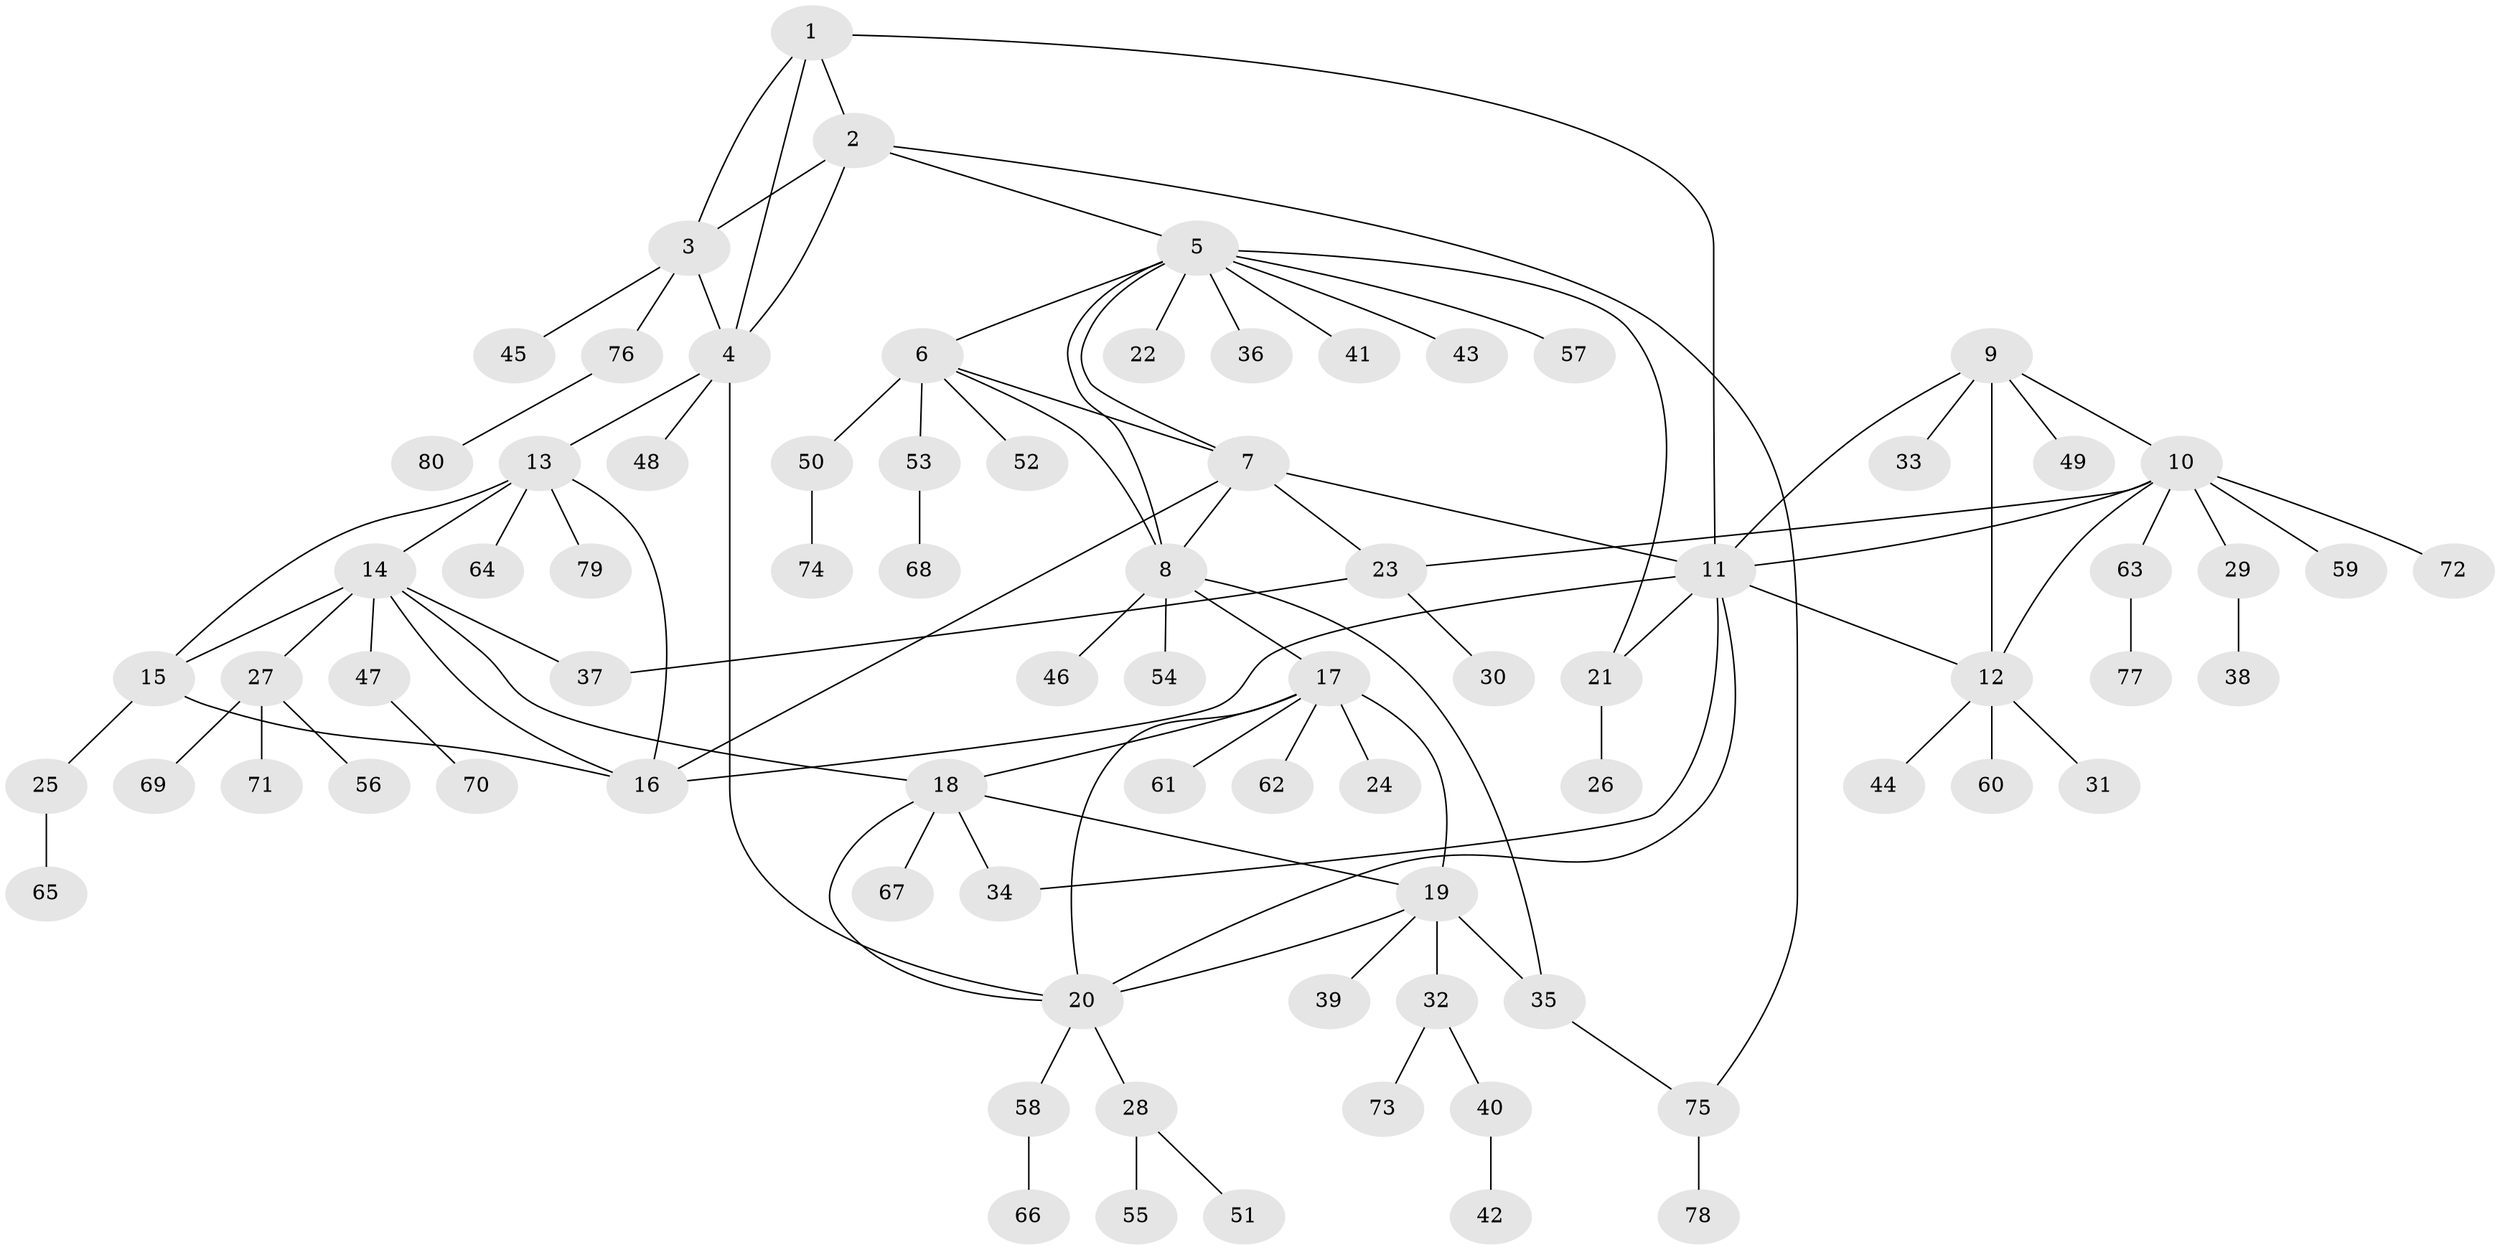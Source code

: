 // Generated by graph-tools (version 1.1) at 2025/02/03/09/25 03:02:39]
// undirected, 80 vertices, 106 edges
graph export_dot {
graph [start="1"]
  node [color=gray90,style=filled];
  1;
  2;
  3;
  4;
  5;
  6;
  7;
  8;
  9;
  10;
  11;
  12;
  13;
  14;
  15;
  16;
  17;
  18;
  19;
  20;
  21;
  22;
  23;
  24;
  25;
  26;
  27;
  28;
  29;
  30;
  31;
  32;
  33;
  34;
  35;
  36;
  37;
  38;
  39;
  40;
  41;
  42;
  43;
  44;
  45;
  46;
  47;
  48;
  49;
  50;
  51;
  52;
  53;
  54;
  55;
  56;
  57;
  58;
  59;
  60;
  61;
  62;
  63;
  64;
  65;
  66;
  67;
  68;
  69;
  70;
  71;
  72;
  73;
  74;
  75;
  76;
  77;
  78;
  79;
  80;
  1 -- 2;
  1 -- 3;
  1 -- 4;
  1 -- 11;
  2 -- 3;
  2 -- 4;
  2 -- 5;
  2 -- 75;
  3 -- 4;
  3 -- 45;
  3 -- 76;
  4 -- 13;
  4 -- 20;
  4 -- 48;
  5 -- 6;
  5 -- 7;
  5 -- 8;
  5 -- 21;
  5 -- 22;
  5 -- 36;
  5 -- 41;
  5 -- 43;
  5 -- 57;
  6 -- 7;
  6 -- 8;
  6 -- 50;
  6 -- 52;
  6 -- 53;
  7 -- 8;
  7 -- 11;
  7 -- 16;
  7 -- 23;
  8 -- 17;
  8 -- 35;
  8 -- 46;
  8 -- 54;
  9 -- 10;
  9 -- 11;
  9 -- 12;
  9 -- 33;
  9 -- 49;
  10 -- 11;
  10 -- 12;
  10 -- 23;
  10 -- 29;
  10 -- 59;
  10 -- 63;
  10 -- 72;
  11 -- 12;
  11 -- 16;
  11 -- 20;
  11 -- 21;
  11 -- 34;
  12 -- 31;
  12 -- 44;
  12 -- 60;
  13 -- 14;
  13 -- 15;
  13 -- 16;
  13 -- 64;
  13 -- 79;
  14 -- 15;
  14 -- 16;
  14 -- 18;
  14 -- 27;
  14 -- 37;
  14 -- 47;
  15 -- 16;
  15 -- 25;
  17 -- 18;
  17 -- 19;
  17 -- 20;
  17 -- 24;
  17 -- 61;
  17 -- 62;
  18 -- 19;
  18 -- 20;
  18 -- 34;
  18 -- 67;
  19 -- 20;
  19 -- 32;
  19 -- 35;
  19 -- 39;
  20 -- 28;
  20 -- 58;
  21 -- 26;
  23 -- 30;
  23 -- 37;
  25 -- 65;
  27 -- 56;
  27 -- 69;
  27 -- 71;
  28 -- 51;
  28 -- 55;
  29 -- 38;
  32 -- 40;
  32 -- 73;
  35 -- 75;
  40 -- 42;
  47 -- 70;
  50 -- 74;
  53 -- 68;
  58 -- 66;
  63 -- 77;
  75 -- 78;
  76 -- 80;
}
